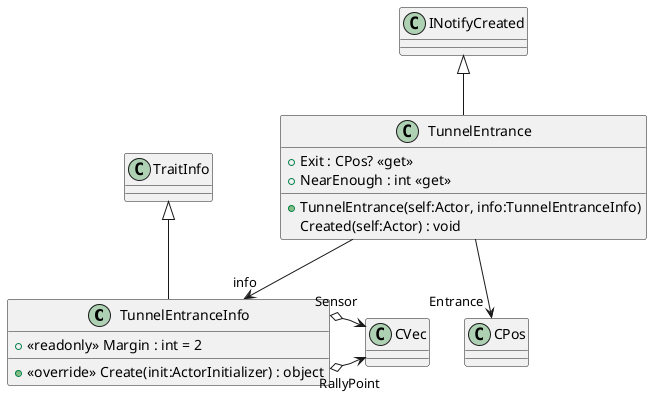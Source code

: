 @startuml
class TunnelEntranceInfo {
    + <<readonly>> Margin : int = 2
    + <<override>> Create(init:ActorInitializer) : object
}
class TunnelEntrance {
    + Exit : CPos? <<get>>
    + NearEnough : int <<get>>
    + TunnelEntrance(self:Actor, info:TunnelEntranceInfo)
    Created(self:Actor) : void
}
TraitInfo <|-- TunnelEntranceInfo
TunnelEntranceInfo o-> "RallyPoint" CVec
TunnelEntranceInfo o-> "Sensor" CVec
INotifyCreated <|-- TunnelEntrance
TunnelEntrance --> "info" TunnelEntranceInfo
TunnelEntrance --> "Entrance" CPos
@enduml
